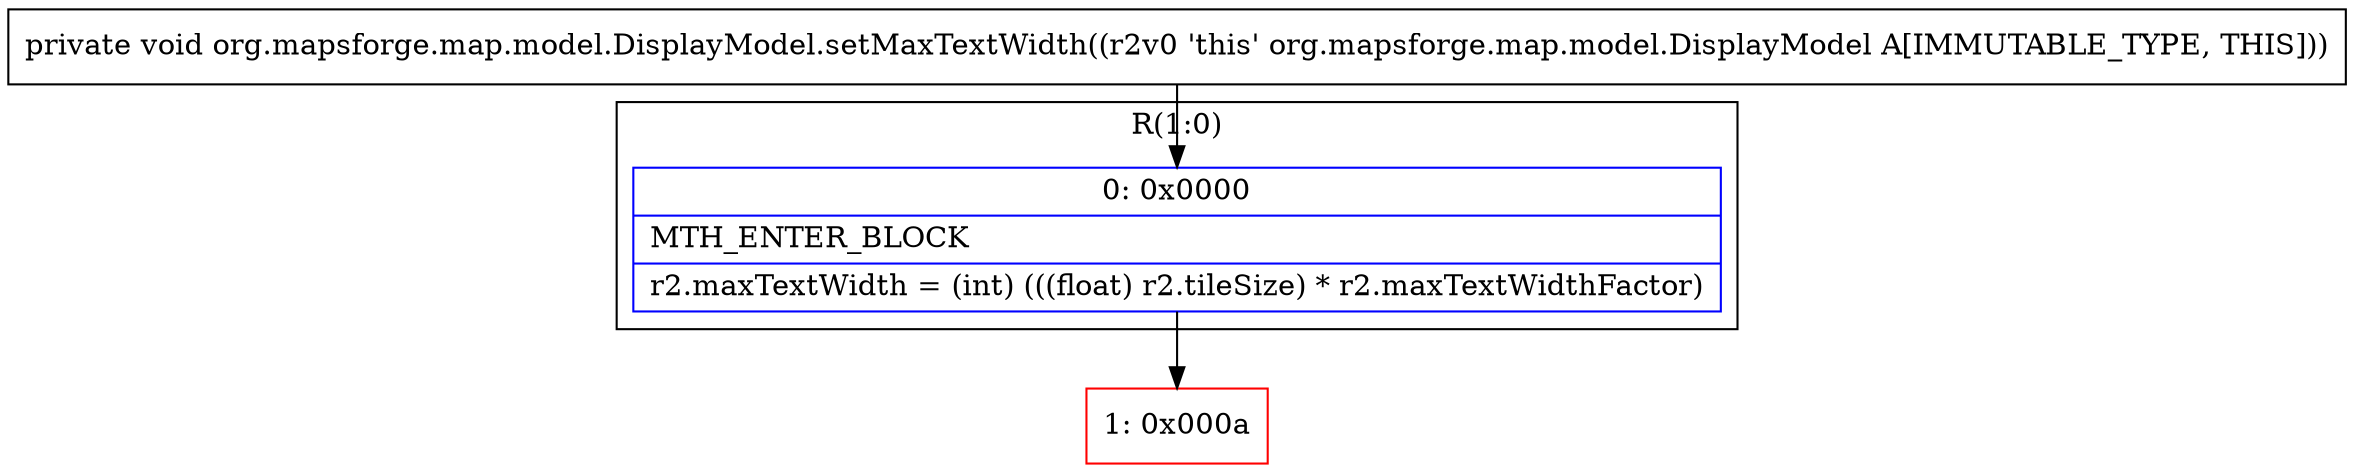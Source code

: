 digraph "CFG fororg.mapsforge.map.model.DisplayModel.setMaxTextWidth()V" {
subgraph cluster_Region_1718494392 {
label = "R(1:0)";
node [shape=record,color=blue];
Node_0 [shape=record,label="{0\:\ 0x0000|MTH_ENTER_BLOCK\l|r2.maxTextWidth = (int) (((float) r2.tileSize) * r2.maxTextWidthFactor)\l}"];
}
Node_1 [shape=record,color=red,label="{1\:\ 0x000a}"];
MethodNode[shape=record,label="{private void org.mapsforge.map.model.DisplayModel.setMaxTextWidth((r2v0 'this' org.mapsforge.map.model.DisplayModel A[IMMUTABLE_TYPE, THIS])) }"];
MethodNode -> Node_0;
Node_0 -> Node_1;
}

